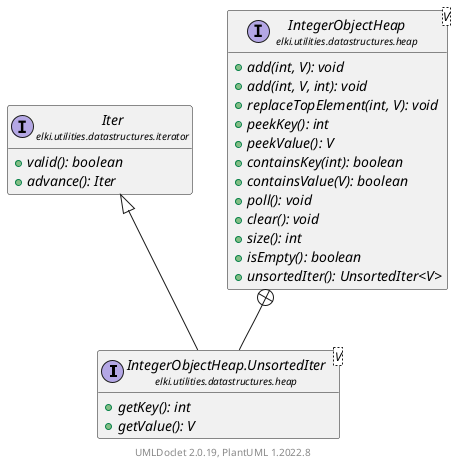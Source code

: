 @startuml
    remove .*\.(Instance|Par|Parameterizer|Factory)$
    set namespaceSeparator none
    hide empty fields
    hide empty methods

    interface "<size:14>IntegerObjectHeap.UnsortedIter\n<size:10>elki.utilities.datastructures.heap" as elki.utilities.datastructures.heap.IntegerObjectHeap.UnsortedIter<V> [[IntegerObjectHeap.UnsortedIter.html]] {
        {abstract} +getKey(): int
        {abstract} +getValue(): V
    }

    interface "<size:14>Iter\n<size:10>elki.utilities.datastructures.iterator" as elki.utilities.datastructures.iterator.Iter [[../iterator/Iter.html]] {
        {abstract} +valid(): boolean
        {abstract} +advance(): Iter
    }
    interface "<size:14>IntegerObjectHeap\n<size:10>elki.utilities.datastructures.heap" as elki.utilities.datastructures.heap.IntegerObjectHeap<V> [[IntegerObjectHeap.html]] {
        {abstract} +add(int, V): void
        {abstract} +add(int, V, int): void
        {abstract} +replaceTopElement(int, V): void
        {abstract} +peekKey(): int
        {abstract} +peekValue(): V
        {abstract} +containsKey(int): boolean
        {abstract} +containsValue(V): boolean
        {abstract} +poll(): void
        {abstract} +clear(): void
        {abstract} +size(): int
        {abstract} +isEmpty(): boolean
        {abstract} +unsortedIter(): UnsortedIter<V>
    }

    elki.utilities.datastructures.iterator.Iter <|-- elki.utilities.datastructures.heap.IntegerObjectHeap.UnsortedIter
    elki.utilities.datastructures.heap.IntegerObjectHeap +-- elki.utilities.datastructures.heap.IntegerObjectHeap.UnsortedIter

    center footer UMLDoclet 2.0.19, PlantUML 1.2022.8
@enduml
